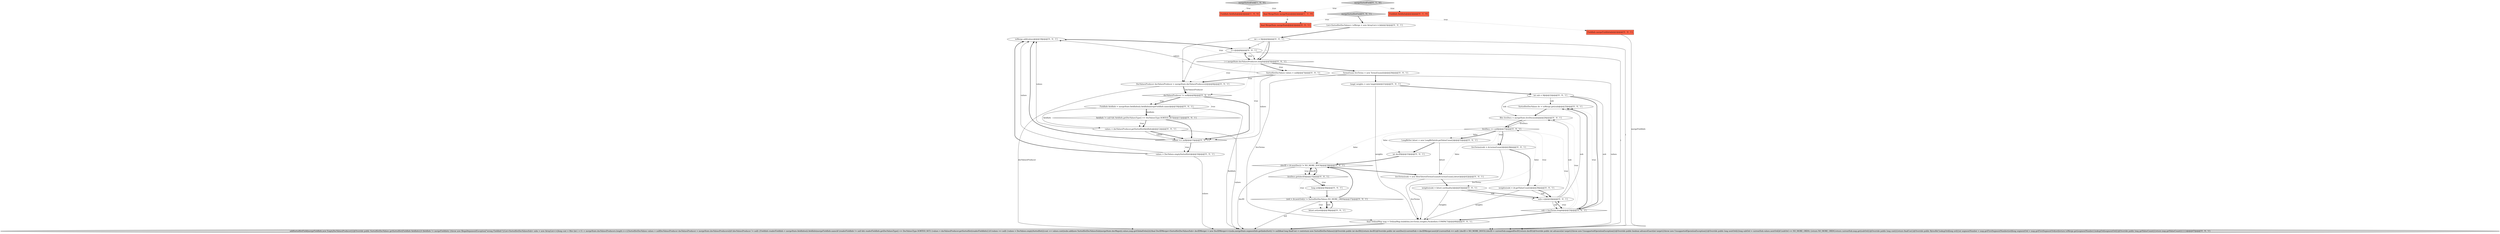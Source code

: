digraph {
14 [style = filled, label = "toMerge.add(values)@@@18@@@['0', '0', '1']", fillcolor = white, shape = ellipse image = "AAA0AAABBB3BBB"];
1 [style = filled, label = "mergeSortedField['1', '0', '0']", fillcolor = lightgray, shape = diamond image = "AAA0AAABBB1BBB"];
0 [style = filled, label = "FieldInfo fieldInfo@@@2@@@['1', '0', '0']", fillcolor = tomato, shape = box image = "AAA0AAABBB1BBB"];
25 [style = filled, label = "final OrdinalMap map = OrdinalMap.build(this,liveTerms,weights,PackedInts.COMPACT)@@@46@@@['0', '0', '1']", fillcolor = white, shape = ellipse image = "AAA0AAABBB3BBB"];
30 [style = filled, label = "liveDocs.get(docID)@@@35@@@['0', '0', '1']", fillcolor = white, shape = diamond image = "AAA0AAABBB3BBB"];
33 [style = filled, label = "FieldInfo mergeFieldInfo@@@2@@@['0', '0', '1']", fillcolor = tomato, shape = box image = "AAA0AAABBB3BBB"];
29 [style = filled, label = "sub++@@@24@@@['0', '0', '1']", fillcolor = white, shape = ellipse image = "AAA0AAABBB3BBB"];
32 [style = filled, label = "DocValuesProducer docValuesProducer = mergeState.docValuesProducers(i(@@@8@@@['0', '0', '1']", fillcolor = white, shape = ellipse image = "AAA0AAABBB3BBB"];
7 [style = filled, label = "liveTerms(sub( = new BitsFilteredTermsEnum(dv.termsEnum(),bitset)@@@42@@@['0', '0', '1']", fillcolor = white, shape = ellipse image = "AAA0AAABBB3BBB"];
18 [style = filled, label = "List<SortedSetDocValues> toMerge = new ArrayList<>()@@@3@@@['0', '0', '1']", fillcolor = white, shape = ellipse image = "AAA0AAABBB3BBB"];
15 [style = filled, label = "(ord = dv.nextOrd()) != SortedSetDocValues.NO_MORE_ORDS@@@37@@@['0', '0', '1']", fillcolor = white, shape = diamond image = "AAA0AAABBB3BBB"];
40 [style = filled, label = "TermsEnum liveTerms = new TermsEnum((((@@@20@@@['0', '0', '1']", fillcolor = white, shape = ellipse image = "AAA0AAABBB3BBB"];
34 [style = filled, label = "liveTerms(sub( = dv.termsEnum()@@@28@@@['0', '0', '1']", fillcolor = white, shape = ellipse image = "AAA0AAABBB3BBB"];
6 [style = filled, label = "FieldInfo fieldInfo = mergeState.fieldInfos(i(.fieldInfo(mergeFieldInfo.name)@@@10@@@['0', '0', '1']", fillcolor = white, shape = ellipse image = "AAA0AAABBB3BBB"];
4 [style = filled, label = "mergeSortedField['0', '1', '0']", fillcolor = lightgray, shape = diamond image = "AAA0AAABBB2BBB"];
12 [style = filled, label = "(docID = dv.nextDoc()) != NO_MORE_DOCS@@@34@@@['0', '0', '1']", fillcolor = white, shape = diamond image = "AAA0AAABBB3BBB"];
16 [style = filled, label = "fieldInfo != null && fieldInfo.getDocValuesType() == DocValuesType.SORTED_SET@@@11@@@['0', '0', '1']", fillcolor = white, shape = diamond image = "AAA0AAABBB3BBB"];
22 [style = filled, label = "SortedSetDocValues values = null@@@7@@@['0', '0', '1']", fillcolor = white, shape = ellipse image = "AAA0AAABBB3BBB"];
17 [style = filled, label = "liveDocs == null@@@27@@@['0', '0', '1']", fillcolor = white, shape = diamond image = "AAA0AAABBB3BBB"];
37 [style = filled, label = "weights(sub( = bitset.cardinality()@@@43@@@['0', '0', '1']", fillcolor = white, shape = ellipse image = "AAA0AAABBB3BBB"];
24 [style = filled, label = "SortedSetDocValues dv = toMerge.get(sub)@@@25@@@['0', '0', '1']", fillcolor = white, shape = ellipse image = "AAA0AAABBB3BBB"];
36 [style = filled, label = "final MergeState mergeState@@@2@@@['0', '0', '1']", fillcolor = tomato, shape = box image = "AAA0AAABBB3BBB"];
28 [style = filled, label = "values = docValuesProducer.getSortedSet(fieldInfo)@@@12@@@['0', '0', '1']", fillcolor = white, shape = ellipse image = "AAA0AAABBB3BBB"];
2 [style = filled, label = "final MergeState mergeState@@@2@@@['1', '1', '0']", fillcolor = tomato, shape = box image = "AAA0AAABBB1BBB"];
26 [style = filled, label = "int sub = 0@@@22@@@['0', '0', '1']", fillcolor = white, shape = ellipse image = "AAA0AAABBB3BBB"];
38 [style = filled, label = "docValuesProducer != null@@@9@@@['0', '0', '1']", fillcolor = white, shape = diamond image = "AAA0AAABBB3BBB"];
35 [style = filled, label = "int docID@@@33@@@['0', '0', '1']", fillcolor = white, shape = ellipse image = "AAA0AAABBB3BBB"];
13 [style = filled, label = "i < mergeState.docValuesProducers.length@@@5@@@['0', '0', '1']", fillcolor = white, shape = diamond image = "AAA0AAABBB3BBB"];
39 [style = filled, label = "long(( weights = new long((((@@@21@@@['0', '0', '1']", fillcolor = white, shape = ellipse image = "AAA0AAABBB3BBB"];
5 [style = filled, label = "values = DocValues.emptySortedSet()@@@16@@@['0', '0', '1']", fillcolor = white, shape = ellipse image = "AAA0AAABBB3BBB"];
20 [style = filled, label = "bitset.set(ord)@@@38@@@['0', '0', '1']", fillcolor = white, shape = ellipse image = "AAA0AAABBB3BBB"];
27 [style = filled, label = "addSortedSetField(mergeFieldInfo,new EmptyDocValuesProducer(){@Override public SortedSetDocValues getSortedSet(FieldInfo fieldInfo){if (fieldInfo != mergeFieldInfo) {throw new IllegalArgumentException(\"wrong FieldInfo\")}List<SortedSetDocValuesSub> subs = new ArrayList<>()long cost = 0for (int i = 0 i < mergeState.docValuesProducers.length i++){SortedSetDocValues values = nullDocValuesProducer docValuesProducer = mergeState.docValuesProducers(i(if (docValuesProducer != null) {FieldInfo readerFieldInfo = mergeState.fieldInfos(i(.fieldInfo(mergeFieldInfo.name)if (readerFieldInfo != null && readerFieldInfo.getDocValuesType() == DocValuesType.SORTED_SET) {values = docValuesProducer.getSortedSet(readerFieldInfo)}}if (values == null) {values = DocValues.emptySortedSet()}cost += values.cost()subs.add(new SortedSetDocValuesSub(mergeState.docMaps(i(,values,map.getGlobalOrds(i)))}final DocIDMerger<SortedSetDocValuesSub> docIDMerger = new DocIDMerger<>(subs,mergeState.segmentInfo.getIndexSort() != null)final long finalCost = costreturn new SortedSetDocValues(){@Override public int docID(){return docID}@Override public int nextDoc(){currentSub = docIDMerger.next()if (currentSub == null) {docID = NO_MORE_DOCS}{docID = currentSub.mappedDocID}return docID}@Override public int advance(int target){throw new UnsupportedOperationException()}@Override public boolean advanceExact(int target){throw new UnsupportedOperationException()}@Override public long nextOrd(){long subOrd = currentSub.values.nextOrd()if (subOrd == NO_MORE_ORDS) {return NO_MORE_ORDS}return currentSub.map.get(subOrd)}@Override public long cost(){return finalCost}@Override public BytesRef lookupOrd(long ord){int segmentNumber = map.getFirstSegmentNumber(ord)long segmentOrd = map.getFirstSegmentOrd(ord)return toMerge.get(segmentNumber).lookupOrd(segmentOrd)}@Override public long getValueCount(){return map.getValueCount()}}}})@@@47@@@['0', '0', '1']", fillcolor = lightgray, shape = ellipse image = "AAA0AAABBB3BBB"];
19 [style = filled, label = "mergeSortedSetField['0', '0', '1']", fillcolor = lightgray, shape = diamond image = "AAA0AAABBB3BBB"];
10 [style = filled, label = "sub < liveTerms.length@@@23@@@['0', '0', '1']", fillcolor = white, shape = diamond image = "AAA0AAABBB3BBB"];
11 [style = filled, label = "LongBitSet bitset = new LongBitSet(dv.getValueCount())@@@32@@@['0', '0', '1']", fillcolor = white, shape = ellipse image = "AAA0AAABBB3BBB"];
31 [style = filled, label = "Bits liveDocs = mergeState.liveDocs(sub(@@@26@@@['0', '0', '1']", fillcolor = white, shape = ellipse image = "AAA0AAABBB3BBB"];
23 [style = filled, label = "values == null@@@15@@@['0', '0', '1']", fillcolor = white, shape = diamond image = "AAA0AAABBB3BBB"];
21 [style = filled, label = "long ord@@@36@@@['0', '0', '1']", fillcolor = white, shape = ellipse image = "AAA0AAABBB3BBB"];
41 [style = filled, label = "i++@@@6@@@['0', '0', '1']", fillcolor = white, shape = ellipse image = "AAA0AAABBB3BBB"];
8 [style = filled, label = "weights(sub( = dv.getValueCount()@@@29@@@['0', '0', '1']", fillcolor = white, shape = ellipse image = "AAA0AAABBB3BBB"];
9 [style = filled, label = "int i = 0@@@4@@@['0', '0', '1']", fillcolor = white, shape = ellipse image = "AAA0AAABBB3BBB"];
3 [style = filled, label = "FieldInfo fieldInfo@@@2@@@['0', '1', '0']", fillcolor = tomato, shape = box image = "AAA0AAABBB2BBB"];
26->10 [style = bold, label=""];
10->24 [style = bold, label=""];
13->41 [style = dotted, label="true"];
21->15 [style = bold, label=""];
10->31 [style = dotted, label="true"];
15->27 [style = solid, label="ord"];
41->27 [style = solid, label="i"];
23->5 [style = dotted, label="true"];
15->20 [style = dotted, label="true"];
12->7 [style = bold, label=""];
10->29 [style = dotted, label="true"];
17->8 [style = dotted, label="true"];
38->16 [style = dotted, label="true"];
28->14 [style = solid, label="values"];
2->36 [style = dashed, label="0"];
15->20 [style = bold, label=""];
28->27 [style = solid, label="values"];
17->34 [style = dotted, label="true"];
1->0 [style = dotted, label="true"];
13->22 [style = bold, label=""];
20->15 [style = bold, label=""];
41->13 [style = bold, label=""];
31->17 [style = solid, label="liveDocs"];
35->12 [style = bold, label=""];
8->25 [style = solid, label="weights"];
19->18 [style = bold, label=""];
17->7 [style = dotted, label="false"];
8->29 [style = solid, label="sub"];
39->25 [style = solid, label="weights"];
41->32 [style = solid, label="i"];
12->27 [style = solid, label="docID"];
22->14 [style = solid, label="values"];
41->13 [style = solid, label="i"];
17->11 [style = dotted, label="false"];
7->37 [style = bold, label=""];
19->33 [style = dotted, label="true"];
37->29 [style = bold, label=""];
22->32 [style = bold, label=""];
13->40 [style = bold, label=""];
34->8 [style = bold, label=""];
19->36 [style = dotted, label="true"];
39->26 [style = bold, label=""];
13->23 [style = dotted, label="true"];
38->6 [style = bold, label=""];
13->32 [style = dotted, label="true"];
23->14 [style = bold, label=""];
25->27 [style = bold, label=""];
17->34 [style = bold, label=""];
9->32 [style = solid, label="i"];
13->22 [style = dotted, label="true"];
10->25 [style = bold, label=""];
10->24 [style = dotted, label="true"];
22->23 [style = solid, label="values"];
5->27 [style = solid, label="values"];
18->9 [style = bold, label=""];
15->12 [style = bold, label=""];
4->2 [style = dotted, label="true"];
17->12 [style = dotted, label="false"];
40->25 [style = solid, label="liveTerms"];
5->14 [style = solid, label="values"];
11->7 [style = solid, label="bitset"];
23->5 [style = bold, label=""];
29->31 [style = solid, label="sub"];
13->38 [style = dotted, label="true"];
16->23 [style = bold, label=""];
33->27 [style = solid, label="mergeFieldInfo"];
10->17 [style = dotted, label="true"];
17->35 [style = dotted, label="false"];
30->21 [style = bold, label=""];
30->12 [style = bold, label=""];
4->3 [style = dotted, label="true"];
40->39 [style = bold, label=""];
6->28 [style = solid, label="fieldInfo"];
26->10 [style = solid, label="sub"];
24->31 [style = bold, label=""];
32->38 [style = solid, label="docValuesProducer"];
29->24 [style = solid, label="sub"];
28->23 [style = bold, label=""];
29->10 [style = solid, label="sub"];
29->10 [style = bold, label=""];
37->29 [style = solid, label="sub"];
6->16 [style = solid, label="fieldInfo"];
31->17 [style = bold, label=""];
13->14 [style = dotted, label="true"];
6->27 [style = solid, label="fieldInfo"];
14->41 [style = bold, label=""];
17->37 [style = dotted, label="false"];
12->30 [style = solid, label="docID"];
26->31 [style = solid, label="sub"];
38->23 [style = bold, label=""];
12->30 [style = bold, label=""];
38->6 [style = dotted, label="true"];
28->23 [style = solid, label="values"];
5->14 [style = bold, label=""];
30->21 [style = dotted, label="true"];
12->30 [style = dotted, label="true"];
7->25 [style = solid, label="liveTerms"];
11->35 [style = bold, label=""];
22->27 [style = solid, label="values"];
9->41 [style = solid, label="i"];
32->27 [style = solid, label="docValuesProducer"];
15->20 [style = solid, label="ord"];
32->38 [style = bold, label=""];
26->24 [style = solid, label="sub"];
9->13 [style = solid, label="i"];
34->25 [style = solid, label="liveTerms"];
16->28 [style = bold, label=""];
6->16 [style = bold, label=""];
9->27 [style = solid, label="i"];
16->28 [style = dotted, label="true"];
1->2 [style = dotted, label="true"];
30->15 [style = dotted, label="true"];
37->25 [style = solid, label="weights"];
8->29 [style = bold, label=""];
9->13 [style = bold, label=""];
17->11 [style = bold, label=""];
}
